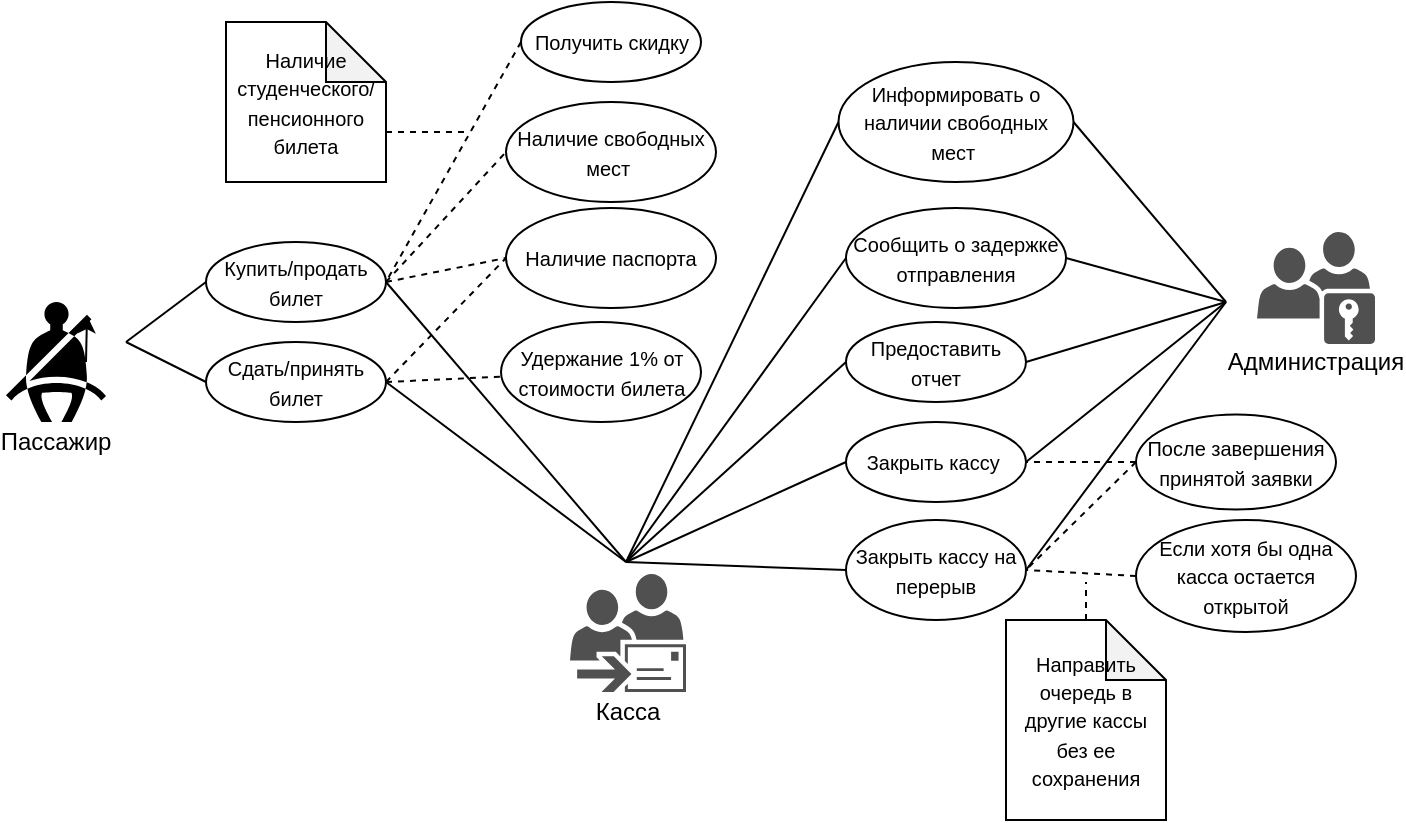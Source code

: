 <mxfile version="13.10.3" type="github">
  <diagram id="C5RBs43oDa-KdzZeNtuy" name="Page-1">
    <mxGraphModel dx="1015" dy="1661" grid="1" gridSize="10" guides="1" tooltips="1" connect="1" arrows="1" fold="1" page="1" pageScale="1" pageWidth="827" pageHeight="1169" math="0" shadow="0">
      <root>
        <mxCell id="WIyWlLk6GJQsqaUBKTNV-0" />
        <mxCell id="WIyWlLk6GJQsqaUBKTNV-1" parent="WIyWlLk6GJQsqaUBKTNV-0" />
        <mxCell id="f7wdTwSCjIjWg6UEDFdK-22" value="" style="shape=mxgraph.signs.transportation.seat_belt;html=1;pointerEvents=1;fillColor=#000000;strokeColor=none;verticalLabelPosition=bottom;verticalAlign=top;align=center;" parent="WIyWlLk6GJQsqaUBKTNV-1" vertex="1">
          <mxGeometry x="70" y="60" width="50" height="60" as="geometry" />
        </mxCell>
        <mxCell id="f7wdTwSCjIjWg6UEDFdK-23" value="" style="pointerEvents=1;shadow=0;dashed=0;html=1;strokeColor=none;fillColor=#505050;labelPosition=center;verticalLabelPosition=bottom;verticalAlign=top;outlineConnect=0;align=center;shape=mxgraph.office.users.dynamic_distribution_group;" parent="WIyWlLk6GJQsqaUBKTNV-1" vertex="1">
          <mxGeometry x="352" y="196" width="58" height="59" as="geometry" />
        </mxCell>
        <mxCell id="f7wdTwSCjIjWg6UEDFdK-59" value="" style="endArrow=none;dashed=1;html=1;exitX=0.5;exitY=0;exitDx=0;exitDy=0;exitPerimeter=0;" parent="WIyWlLk6GJQsqaUBKTNV-1" source="ywaL2FlmHNc8roGdRpwy-1" edge="1">
          <mxGeometry width="50" height="50" relative="1" as="geometry">
            <mxPoint x="328" y="320" as="sourcePoint" />
            <mxPoint x="610" y="200" as="targetPoint" />
          </mxGeometry>
        </mxCell>
        <mxCell id="L67WB2BqQXpDFs7ZTnaK-0" value="&lt;font style=&quot;font-size: 10px&quot;&gt;Купить/продать билет&lt;/font&gt;" style="ellipse;whiteSpace=wrap;html=1;" parent="WIyWlLk6GJQsqaUBKTNV-1" vertex="1">
          <mxGeometry x="170" y="30" width="90" height="40" as="geometry" />
        </mxCell>
        <mxCell id="L67WB2BqQXpDFs7ZTnaK-1" value="&lt;font style=&quot;font-size: 10px&quot;&gt;Сдать/принять билет&lt;/font&gt;" style="ellipse;whiteSpace=wrap;html=1;" parent="WIyWlLk6GJQsqaUBKTNV-1" vertex="1">
          <mxGeometry x="170" y="80" width="90" height="40" as="geometry" />
        </mxCell>
        <mxCell id="L67WB2BqQXpDFs7ZTnaK-2" value="&lt;font style=&quot;font-size: 10px&quot;&gt;Получить скидку&lt;/font&gt;" style="ellipse;whiteSpace=wrap;html=1;" parent="WIyWlLk6GJQsqaUBKTNV-1" vertex="1">
          <mxGeometry x="327.5" y="-90" width="90" height="40" as="geometry" />
        </mxCell>
        <mxCell id="L67WB2BqQXpDFs7ZTnaK-4" value="&lt;span style=&quot;font-size: 10px&quot;&gt;Наличие свободных мест&amp;nbsp;&lt;/span&gt;" style="ellipse;whiteSpace=wrap;html=1;" parent="WIyWlLk6GJQsqaUBKTNV-1" vertex="1">
          <mxGeometry x="320" y="-40" width="105" height="50" as="geometry" />
        </mxCell>
        <mxCell id="L67WB2BqQXpDFs7ZTnaK-5" value="&lt;span style=&quot;font-size: 10px&quot;&gt;Наличие паспорта&lt;/span&gt;" style="ellipse;whiteSpace=wrap;html=1;" parent="WIyWlLk6GJQsqaUBKTNV-1" vertex="1">
          <mxGeometry x="320" y="13" width="105" height="50" as="geometry" />
        </mxCell>
        <mxCell id="L67WB2BqQXpDFs7ZTnaK-6" value="&lt;span style=&quot;font-size: 10px&quot;&gt;Удержание 1% от стоимости билета&lt;/span&gt;" style="ellipse;whiteSpace=wrap;html=1;" parent="WIyWlLk6GJQsqaUBKTNV-1" vertex="1">
          <mxGeometry x="317.5" y="70" width="100" height="50" as="geometry" />
        </mxCell>
        <mxCell id="p_SPjtKvWzL-hsWBa0IK-5" value="&lt;span style=&quot;font-size: 10px&quot;&gt;Закрыть кассу на перерыв&lt;/span&gt;" style="ellipse;whiteSpace=wrap;html=1;" parent="WIyWlLk6GJQsqaUBKTNV-1" vertex="1">
          <mxGeometry x="490" y="169" width="90" height="50" as="geometry" />
        </mxCell>
        <mxCell id="p_SPjtKvWzL-hsWBa0IK-7" value="&lt;span style=&quot;font-size: 10px&quot;&gt;Предоставить&lt;br&gt;отчет&lt;/span&gt;" style="ellipse;whiteSpace=wrap;html=1;" parent="WIyWlLk6GJQsqaUBKTNV-1" vertex="1">
          <mxGeometry x="490" y="70" width="90" height="40" as="geometry" />
        </mxCell>
        <mxCell id="p_SPjtKvWzL-hsWBa0IK-8" value="&lt;span style=&quot;font-size: 10px&quot;&gt;Закрыть кассу&amp;nbsp;&lt;/span&gt;" style="ellipse;whiteSpace=wrap;html=1;" parent="WIyWlLk6GJQsqaUBKTNV-1" vertex="1">
          <mxGeometry x="490" y="120" width="90" height="40" as="geometry" />
        </mxCell>
        <mxCell id="p_SPjtKvWzL-hsWBa0IK-10" value="&lt;span style=&quot;font-size: 10px&quot;&gt;Сообщить о задержке отправления&lt;/span&gt;" style="ellipse;whiteSpace=wrap;html=1;" parent="WIyWlLk6GJQsqaUBKTNV-1" vertex="1">
          <mxGeometry x="490" y="13" width="110" height="50" as="geometry" />
        </mxCell>
        <mxCell id="p_SPjtKvWzL-hsWBa0IK-11" value="&lt;span style=&quot;font-size: 10px&quot;&gt;Если хотя бы одна касса остается открытой&lt;/span&gt;" style="ellipse;whiteSpace=wrap;html=1;" parent="WIyWlLk6GJQsqaUBKTNV-1" vertex="1">
          <mxGeometry x="635" y="169" width="110" height="56" as="geometry" />
        </mxCell>
        <mxCell id="p_SPjtKvWzL-hsWBa0IK-12" value="&lt;span style=&quot;font-size: 10px&quot;&gt;После завершения принятой заявки&lt;/span&gt;" style="ellipse;whiteSpace=wrap;html=1;" parent="WIyWlLk6GJQsqaUBKTNV-1" vertex="1">
          <mxGeometry x="635" y="116.25" width="100" height="47.5" as="geometry" />
        </mxCell>
        <mxCell id="p_SPjtKvWzL-hsWBa0IK-15" value="" style="pointerEvents=1;shadow=0;dashed=0;html=1;strokeColor=none;fillColor=#505050;labelPosition=center;verticalLabelPosition=bottom;verticalAlign=top;outlineConnect=0;align=center;shape=mxgraph.office.security.role_group;" parent="WIyWlLk6GJQsqaUBKTNV-1" vertex="1">
          <mxGeometry x="695.5" y="25" width="59" height="56" as="geometry" />
        </mxCell>
        <mxCell id="p_SPjtKvWzL-hsWBa0IK-20" value="" style="endArrow=none;html=1;entryX=0;entryY=0.5;entryDx=0;entryDy=0;" parent="WIyWlLk6GJQsqaUBKTNV-1" target="L67WB2BqQXpDFs7ZTnaK-0" edge="1">
          <mxGeometry width="50" height="50" relative="1" as="geometry">
            <mxPoint x="130" y="80" as="sourcePoint" />
            <mxPoint x="490" y="40" as="targetPoint" />
          </mxGeometry>
        </mxCell>
        <mxCell id="p_SPjtKvWzL-hsWBa0IK-21" value="" style="endArrow=none;html=1;entryX=0;entryY=0.5;entryDx=0;entryDy=0;" parent="WIyWlLk6GJQsqaUBKTNV-1" target="L67WB2BqQXpDFs7ZTnaK-1" edge="1">
          <mxGeometry width="50" height="50" relative="1" as="geometry">
            <mxPoint x="130" y="80" as="sourcePoint" />
            <mxPoint x="170" y="40" as="targetPoint" />
          </mxGeometry>
        </mxCell>
        <mxCell id="p_SPjtKvWzL-hsWBa0IK-22" style="edgeStyle=orthogonalEdgeStyle;rounded=0;orthogonalLoop=1;jettySize=auto;html=1;exitX=0.8;exitY=0.5;exitDx=0;exitDy=0;exitPerimeter=0;entryX=0.81;entryY=0.11;entryDx=0;entryDy=0;entryPerimeter=0;" parent="WIyWlLk6GJQsqaUBKTNV-1" source="f7wdTwSCjIjWg6UEDFdK-22" target="f7wdTwSCjIjWg6UEDFdK-22" edge="1">
          <mxGeometry relative="1" as="geometry" />
        </mxCell>
        <mxCell id="p_SPjtKvWzL-hsWBa0IK-33" value="" style="endArrow=none;html=1;exitX=0;exitY=0.5;exitDx=0;exitDy=0;" parent="WIyWlLk6GJQsqaUBKTNV-1" source="p_SPjtKvWzL-hsWBa0IK-5" edge="1">
          <mxGeometry width="50" height="50" relative="1" as="geometry">
            <mxPoint x="570" y="149" as="sourcePoint" />
            <mxPoint x="380" y="190" as="targetPoint" />
          </mxGeometry>
        </mxCell>
        <mxCell id="p_SPjtKvWzL-hsWBa0IK-34" value="" style="endArrow=none;html=1;" parent="WIyWlLk6GJQsqaUBKTNV-1" edge="1">
          <mxGeometry width="50" height="50" relative="1" as="geometry">
            <mxPoint x="260" y="100" as="sourcePoint" />
            <mxPoint x="380" y="190" as="targetPoint" />
          </mxGeometry>
        </mxCell>
        <mxCell id="p_SPjtKvWzL-hsWBa0IK-36" value="" style="endArrow=none;html=1;exitX=1;exitY=0.5;exitDx=0;exitDy=0;" parent="WIyWlLk6GJQsqaUBKTNV-1" source="L67WB2BqQXpDFs7ZTnaK-0" edge="1">
          <mxGeometry width="50" height="50" relative="1" as="geometry">
            <mxPoint x="655" y="180" as="sourcePoint" />
            <mxPoint x="380" y="190" as="targetPoint" />
          </mxGeometry>
        </mxCell>
        <mxCell id="p_SPjtKvWzL-hsWBa0IK-41" value="" style="endArrow=none;dashed=1;html=1;exitX=1;exitY=0.5;exitDx=0;exitDy=0;entryX=0;entryY=0.5;entryDx=0;entryDy=0;" parent="WIyWlLk6GJQsqaUBKTNV-1" source="L67WB2BqQXpDFs7ZTnaK-0" target="L67WB2BqQXpDFs7ZTnaK-5" edge="1">
          <mxGeometry width="50" height="50" relative="1" as="geometry">
            <mxPoint x="450" y="210" as="sourcePoint" />
            <mxPoint x="500" y="160" as="targetPoint" />
          </mxGeometry>
        </mxCell>
        <mxCell id="p_SPjtKvWzL-hsWBa0IK-42" value="" style="endArrow=none;dashed=1;html=1;exitX=1;exitY=0.5;exitDx=0;exitDy=0;" parent="WIyWlLk6GJQsqaUBKTNV-1" source="L67WB2BqQXpDFs7ZTnaK-1" target="L67WB2BqQXpDFs7ZTnaK-6" edge="1">
          <mxGeometry width="50" height="50" relative="1" as="geometry">
            <mxPoint x="250" y="120" as="sourcePoint" />
            <mxPoint x="311" y="75" as="targetPoint" />
          </mxGeometry>
        </mxCell>
        <mxCell id="p_SPjtKvWzL-hsWBa0IK-44" value="" style="endArrow=none;dashed=1;html=1;exitX=1;exitY=0.5;exitDx=0;exitDy=0;entryX=0;entryY=0.5;entryDx=0;entryDy=0;" parent="WIyWlLk6GJQsqaUBKTNV-1" source="L67WB2BqQXpDFs7ZTnaK-0" target="L67WB2BqQXpDFs7ZTnaK-4" edge="1">
          <mxGeometry width="50" height="50" relative="1" as="geometry">
            <mxPoint x="450" y="60" as="sourcePoint" />
            <mxPoint x="270" y="-30" as="targetPoint" />
          </mxGeometry>
        </mxCell>
        <mxCell id="p_SPjtKvWzL-hsWBa0IK-45" value="" style="endArrow=none;dashed=1;html=1;entryX=0;entryY=0.5;entryDx=0;entryDy=0;exitX=1;exitY=0.5;exitDx=0;exitDy=0;" parent="WIyWlLk6GJQsqaUBKTNV-1" source="L67WB2BqQXpDFs7ZTnaK-1" target="L67WB2BqQXpDFs7ZTnaK-5" edge="1">
          <mxGeometry width="50" height="50" relative="1" as="geometry">
            <mxPoint x="264" y="40" as="sourcePoint" />
            <mxPoint x="314" y="-10" as="targetPoint" />
          </mxGeometry>
        </mxCell>
        <mxCell id="p_SPjtKvWzL-hsWBa0IK-52" value="" style="endArrow=none;dashed=1;html=1;exitX=0;exitY=0.5;exitDx=0;exitDy=0;entryX=1;entryY=0.5;entryDx=0;entryDy=0;" parent="WIyWlLk6GJQsqaUBKTNV-1" source="p_SPjtKvWzL-hsWBa0IK-11" target="p_SPjtKvWzL-hsWBa0IK-5" edge="1">
          <mxGeometry width="50" height="50" relative="1" as="geometry">
            <mxPoint x="400" y="300" as="sourcePoint" />
            <mxPoint x="630" y="180" as="targetPoint" />
          </mxGeometry>
        </mxCell>
        <mxCell id="p_SPjtKvWzL-hsWBa0IK-56" value="" style="endArrow=none;dashed=1;html=1;entryX=1;entryY=0.5;entryDx=0;entryDy=0;exitX=0;exitY=0.5;exitDx=0;exitDy=0;" parent="WIyWlLk6GJQsqaUBKTNV-1" source="p_SPjtKvWzL-hsWBa0IK-12" target="p_SPjtKvWzL-hsWBa0IK-8" edge="1">
          <mxGeometry width="50" height="50" relative="1" as="geometry">
            <mxPoint x="530" y="360" as="sourcePoint" />
            <mxPoint x="610" y="340" as="targetPoint" />
          </mxGeometry>
        </mxCell>
        <mxCell id="p_SPjtKvWzL-hsWBa0IK-57" value="" style="endArrow=none;dashed=1;html=1;entryX=1;entryY=0.5;entryDx=0;entryDy=0;exitX=0;exitY=0.5;exitDx=0;exitDy=0;" parent="WIyWlLk6GJQsqaUBKTNV-1" source="p_SPjtKvWzL-hsWBa0IK-12" target="p_SPjtKvWzL-hsWBa0IK-5" edge="1">
          <mxGeometry width="50" height="50" relative="1" as="geometry">
            <mxPoint x="680" y="130" as="sourcePoint" />
            <mxPoint x="680" y="149" as="targetPoint" />
          </mxGeometry>
        </mxCell>
        <mxCell id="p_SPjtKvWzL-hsWBa0IK-58" value="" style="endArrow=none;html=1;entryX=0;entryY=0.5;entryDx=0;entryDy=0;" parent="WIyWlLk6GJQsqaUBKTNV-1" target="p_SPjtKvWzL-hsWBa0IK-8" edge="1">
          <mxGeometry width="50" height="50" relative="1" as="geometry">
            <mxPoint x="380" y="190" as="sourcePoint" />
            <mxPoint x="550" y="400" as="targetPoint" />
          </mxGeometry>
        </mxCell>
        <mxCell id="ywaL2FlmHNc8roGdRpwy-1" value="&lt;span style=&quot;font-size: 10px&quot;&gt;Направить очередь в другие кассы без ее сохранения&lt;/span&gt;" style="shape=note;whiteSpace=wrap;html=1;backgroundOutline=1;darkOpacity=0.05;" parent="WIyWlLk6GJQsqaUBKTNV-1" vertex="1">
          <mxGeometry x="570" y="219" width="80" height="100" as="geometry" />
        </mxCell>
        <mxCell id="ywaL2FlmHNc8roGdRpwy-2" value="&lt;span style=&quot;font-size: 10px&quot;&gt;Информировать о наличии свободных мест&amp;nbsp;&lt;/span&gt;" style="ellipse;whiteSpace=wrap;html=1;" parent="WIyWlLk6GJQsqaUBKTNV-1" vertex="1">
          <mxGeometry x="486.25" y="-60" width="117.5" height="60" as="geometry" />
        </mxCell>
        <mxCell id="ywaL2FlmHNc8roGdRpwy-3" value="" style="endArrow=none;html=1;entryX=1;entryY=0.5;entryDx=0;entryDy=0;" parent="WIyWlLk6GJQsqaUBKTNV-1" target="ywaL2FlmHNc8roGdRpwy-2" edge="1">
          <mxGeometry width="50" height="50" relative="1" as="geometry">
            <mxPoint x="680" y="60" as="sourcePoint" />
            <mxPoint x="620" y="-120" as="targetPoint" />
          </mxGeometry>
        </mxCell>
        <mxCell id="ywaL2FlmHNc8roGdRpwy-4" value="" style="endArrow=none;html=1;entryX=1;entryY=0.5;entryDx=0;entryDy=0;" parent="WIyWlLk6GJQsqaUBKTNV-1" target="p_SPjtKvWzL-hsWBa0IK-10" edge="1">
          <mxGeometry width="50" height="50" relative="1" as="geometry">
            <mxPoint x="680" y="60" as="sourcePoint" />
            <mxPoint x="665.0" y="-45" as="targetPoint" />
          </mxGeometry>
        </mxCell>
        <mxCell id="ywaL2FlmHNc8roGdRpwy-5" value="" style="endArrow=none;html=1;entryX=1;entryY=0.5;entryDx=0;entryDy=0;" parent="WIyWlLk6GJQsqaUBKTNV-1" target="p_SPjtKvWzL-hsWBa0IK-7" edge="1">
          <mxGeometry width="50" height="50" relative="1" as="geometry">
            <mxPoint x="680" y="60" as="sourcePoint" />
            <mxPoint x="650" y="60" as="targetPoint" />
          </mxGeometry>
        </mxCell>
        <mxCell id="ywaL2FlmHNc8roGdRpwy-8" value="" style="endArrow=none;dashed=1;html=1;exitX=0;exitY=0.5;exitDx=0;exitDy=0;entryX=1;entryY=0.5;entryDx=0;entryDy=0;" parent="WIyWlLk6GJQsqaUBKTNV-1" source="L67WB2BqQXpDFs7ZTnaK-2" edge="1" target="L67WB2BqQXpDFs7ZTnaK-0">
          <mxGeometry width="50" height="50" relative="1" as="geometry">
            <mxPoint x="260" y="90" as="sourcePoint" />
            <mxPoint x="310" y="30" as="targetPoint" />
          </mxGeometry>
        </mxCell>
        <mxCell id="yp4dw3SsH-dZQDgU9bYl-0" value="Пассажир" style="text;html=1;strokeColor=none;fillColor=none;align=center;verticalAlign=middle;whiteSpace=wrap;rounded=0;" parent="WIyWlLk6GJQsqaUBKTNV-1" vertex="1">
          <mxGeometry x="75" y="120" width="40" height="20" as="geometry" />
        </mxCell>
        <mxCell id="yp4dw3SsH-dZQDgU9bYl-1" value="Администрация" style="text;html=1;strokeColor=none;fillColor=none;align=center;verticalAlign=middle;whiteSpace=wrap;rounded=0;" parent="WIyWlLk6GJQsqaUBKTNV-1" vertex="1">
          <mxGeometry x="705" y="80" width="40" height="20" as="geometry" />
        </mxCell>
        <mxCell id="yp4dw3SsH-dZQDgU9bYl-3" value="Касса" style="text;html=1;strokeColor=none;fillColor=none;align=center;verticalAlign=middle;whiteSpace=wrap;rounded=0;" parent="WIyWlLk6GJQsqaUBKTNV-1" vertex="1">
          <mxGeometry x="361" y="255" width="40" height="20" as="geometry" />
        </mxCell>
        <mxCell id="OptyB9s0dG_r6NUoOzGA-0" value="&lt;span style=&quot;font-size: 10px&quot;&gt;Наличие студенческого/пенсионного билета&lt;/span&gt;" style="shape=note;whiteSpace=wrap;html=1;backgroundOutline=1;darkOpacity=0.05;" vertex="1" parent="WIyWlLk6GJQsqaUBKTNV-1">
          <mxGeometry x="180" y="-80" width="80" height="80" as="geometry" />
        </mxCell>
        <mxCell id="OptyB9s0dG_r6NUoOzGA-2" value="" style="endArrow=none;dashed=1;html=1;exitX=0;exitY=0;exitDx=80;exitDy=55;exitPerimeter=0;" edge="1" parent="WIyWlLk6GJQsqaUBKTNV-1" source="OptyB9s0dG_r6NUoOzGA-0">
          <mxGeometry width="50" height="50" relative="1" as="geometry">
            <mxPoint x="350" y="-40" as="sourcePoint" />
            <mxPoint x="300" y="-25" as="targetPoint" />
          </mxGeometry>
        </mxCell>
        <mxCell id="OptyB9s0dG_r6NUoOzGA-3" style="edgeStyle=orthogonalEdgeStyle;rounded=0;orthogonalLoop=1;jettySize=auto;html=1;exitX=0.5;exitY=1;exitDx=0;exitDy=0;" edge="1" parent="WIyWlLk6GJQsqaUBKTNV-1" source="p_SPjtKvWzL-hsWBa0IK-10" target="p_SPjtKvWzL-hsWBa0IK-10">
          <mxGeometry relative="1" as="geometry" />
        </mxCell>
        <mxCell id="OptyB9s0dG_r6NUoOzGA-5" value="" style="endArrow=none;html=1;exitX=1;exitY=0.5;exitDx=0;exitDy=0;" edge="1" parent="WIyWlLk6GJQsqaUBKTNV-1" source="p_SPjtKvWzL-hsWBa0IK-8">
          <mxGeometry width="50" height="50" relative="1" as="geometry">
            <mxPoint x="450" y="200" as="sourcePoint" />
            <mxPoint x="680" y="60" as="targetPoint" />
          </mxGeometry>
        </mxCell>
        <mxCell id="OptyB9s0dG_r6NUoOzGA-6" value="" style="endArrow=none;html=1;exitX=1;exitY=0.5;exitDx=0;exitDy=0;" edge="1" parent="WIyWlLk6GJQsqaUBKTNV-1" source="p_SPjtKvWzL-hsWBa0IK-5">
          <mxGeometry width="50" height="50" relative="1" as="geometry">
            <mxPoint x="590.0" y="150" as="sourcePoint" />
            <mxPoint x="680" y="60" as="targetPoint" />
          </mxGeometry>
        </mxCell>
        <mxCell id="OptyB9s0dG_r6NUoOzGA-7" value="" style="endArrow=none;html=1;entryX=0;entryY=0.5;entryDx=0;entryDy=0;" edge="1" parent="WIyWlLk6GJQsqaUBKTNV-1" target="p_SPjtKvWzL-hsWBa0IK-7">
          <mxGeometry width="50" height="50" relative="1" as="geometry">
            <mxPoint x="380" y="190" as="sourcePoint" />
            <mxPoint x="500" y="150" as="targetPoint" />
          </mxGeometry>
        </mxCell>
        <mxCell id="OptyB9s0dG_r6NUoOzGA-8" value="" style="endArrow=none;html=1;entryX=0;entryY=0.5;entryDx=0;entryDy=0;" edge="1" parent="WIyWlLk6GJQsqaUBKTNV-1" target="p_SPjtKvWzL-hsWBa0IK-10">
          <mxGeometry width="50" height="50" relative="1" as="geometry">
            <mxPoint x="380" y="190" as="sourcePoint" />
            <mxPoint x="500" y="100" as="targetPoint" />
          </mxGeometry>
        </mxCell>
        <mxCell id="OptyB9s0dG_r6NUoOzGA-9" value="" style="endArrow=none;html=1;entryX=0;entryY=0.5;entryDx=0;entryDy=0;" edge="1" parent="WIyWlLk6GJQsqaUBKTNV-1" target="ywaL2FlmHNc8roGdRpwy-2">
          <mxGeometry width="50" height="50" relative="1" as="geometry">
            <mxPoint x="380" y="190" as="sourcePoint" />
            <mxPoint x="510" y="110" as="targetPoint" />
          </mxGeometry>
        </mxCell>
      </root>
    </mxGraphModel>
  </diagram>
</mxfile>
